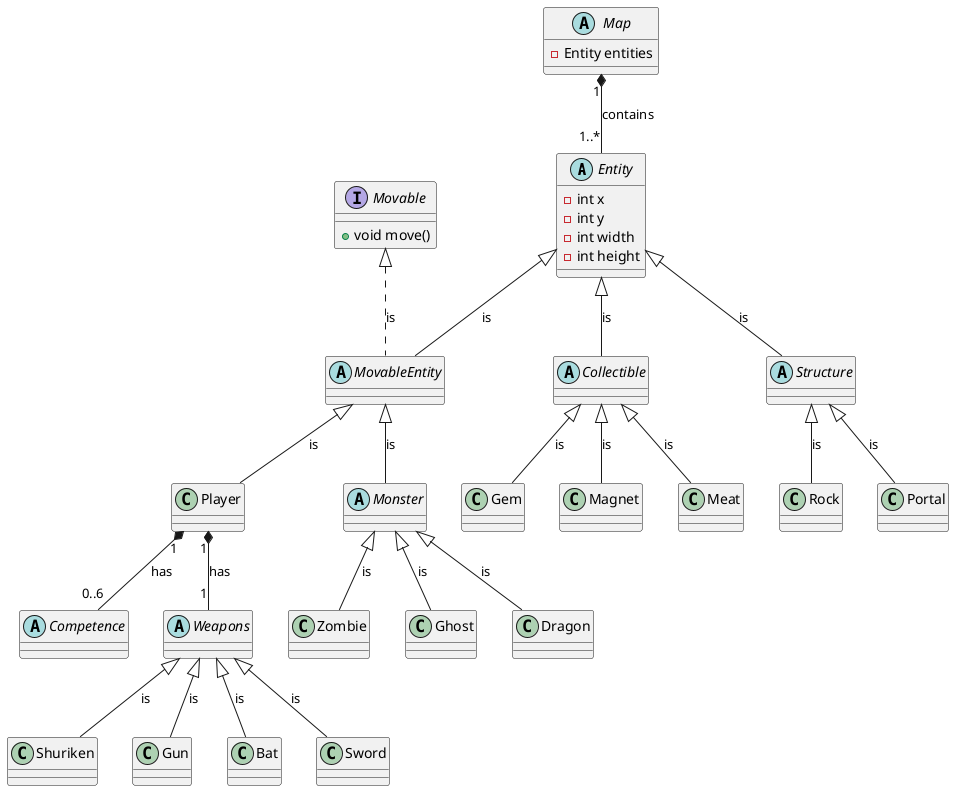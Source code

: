 @startuml

abstract class Entity {
    - int x
    - int y
    - int width
    - int height
}

interface Movable {
    +void move()
}

abstract class MovableEntity
class Player
abstract class Competence
abstract class Weapons
class Shuriken
class Gun
class Bat
class Sword

abstract class Monster
class Zombie
class Ghost
class Dragon

abstract class Collectible
class Gem
class Magnet
class Meat

abstract class Structure
class Rock
class Portal
abstract class Map {
    - Entity entities

}

Map "1" *-- "1..*" Entity : contains
Entity <|-- MovableEntity : is
Movable <|.. MovableEntity : is
MovableEntity <|-- Monster : is
Monster <|-- Zombie : is
Monster <|-- Ghost : is
Monster <|-- Dragon : is
MovableEntity <|-- Player : is
Entity <|-- Collectible : is
Collectible <|-- Gem : is
Collectible <|-- Magnet : is
Collectible <|-- Meat : is
Entity <|-- Structure : is
Structure <|-- Rock : is
Structure <|-- Portal : is
Player "1" *-- "1" Weapons : has
Player "1" *-- "0..6" Competence : has
Weapons <|-- Shuriken : is
Weapons <|-- Gun : is
Weapons <|-- Bat : is
Weapons <|-- Sword : is

@enduml